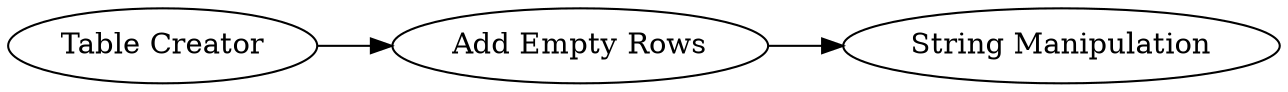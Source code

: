 digraph {
	18 [label="Add Empty Rows"]
	19 [label="Table Creator"]
	21 [label="String Manipulation"]
	18 -> 21
	19 -> 18
	rankdir=LR
}

